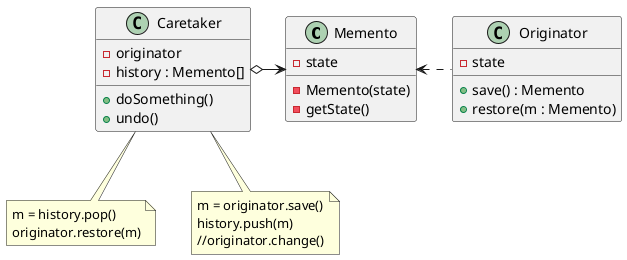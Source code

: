 @startuml Memento

skinparam pageMargin 10
skinparam pageExternalColor gray
skinparam pageBorderColor black

class Memento
{
	- state
	- Memento(state)
	- getState()
}

class Originator
{
	- state
	+ save() : Memento
	+ restore(m : Memento)
}

class Caretaker
{
	- originator
	- history : Memento[]
	+ doSomething()
	+ undo()
}

note bottom of Caretaker: m = history.pop()\noriginator.restore(m) 
note bottom of Caretaker: m = originator.save()\nhistory.push(m)\n//originator.change()

Memento <-[dashed] Originator
Caretaker o-> Memento
@enduml